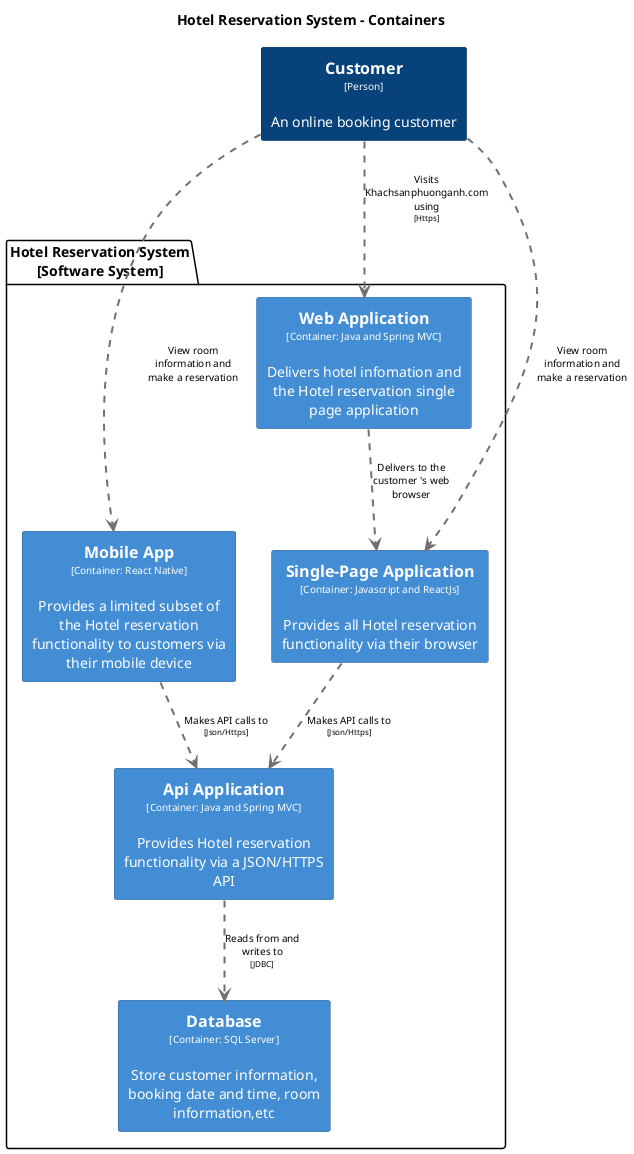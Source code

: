@startuml(id=Containers)
title Hotel Reservation System - Containers

skinparam {
  shadowing false
  arrowFontSize 10
  defaultTextAlignment center
  wrapWidth 200
  maxMessageSize 100
}
hide stereotype
top to bottom direction
skinparam rectangle<<1>> {
  BackgroundColor #08427b
  FontColor #ffffff
  BorderColor #052e56
}
skinparam rectangle<<3>> {
  BackgroundColor #438dd5
  FontColor #ffffff
  BorderColor #2e6295
}
skinparam rectangle<<4>> {
  BackgroundColor #438dd5
  FontColor #ffffff
  BorderColor #2e6295
}
skinparam rectangle<<5>> {
  BackgroundColor #438dd5
  FontColor #ffffff
  BorderColor #2e6295
}
skinparam rectangle<<6>> {
  BackgroundColor #438dd5
  FontColor #ffffff
  BorderColor #2e6295
}
skinparam rectangle<<7>> {
  BackgroundColor #438dd5
  FontColor #ffffff
  BorderColor #2e6295
}
rectangle "==Customer\n<size:10>[Person]</size>\n\nAn online booking customer" <<1>> as 1
package "Hotel Reservation System\n[Software System]" {
  rectangle "==Api Application\n<size:10>[Container: Java and Spring MVC]</size>\n\nProvides Hotel reservation functionality via a JSON/HTTPS API" <<5>> as 5
  rectangle "==Database\n<size:10>[Container: SQL Server]</size>\n\nStore customer information, booking date and time, room information,etc" <<6>> as 6
  rectangle "==Mobile App\n<size:10>[Container: React Native]</size>\n\nProvides a limited subset of the Hotel reservation functionality to customers via their mobile device" <<7>> as 7
  rectangle "==Single-Page Application\n<size:10>[Container: Javascript and ReactJs]</size>\n\nProvides all Hotel reservation functionality via their browser" <<4>> as 4
  rectangle "==Web Application\n<size:10>[Container: Java and Spring MVC]</size>\n\nDelivers hotel infomation and the Hotel reservation single page application" <<3>> as 3
}
5 .[#707070,thickness=2].> 6 : "Reads from and writes to\n<size:8>[JDBC]</size>"
1 .[#707070,thickness=2].> 7 : "View room information and make a reservation"
1 .[#707070,thickness=2].> 4 : "View room information and make a reservation"
1 .[#707070,thickness=2].> 3 : "Visits Khachsanphuonganh.com using\n<size:8>[Https]</size>"
7 .[#707070,thickness=2].> 5 : "Makes API calls to\n<size:8>[Json/Https]</size>"
4 .[#707070,thickness=2].> 5 : "Makes API calls to\n<size:8>[Json/Https]</size>"
3 .[#707070,thickness=2].> 4 : "Delivers to the customer 's web browser"
@enduml